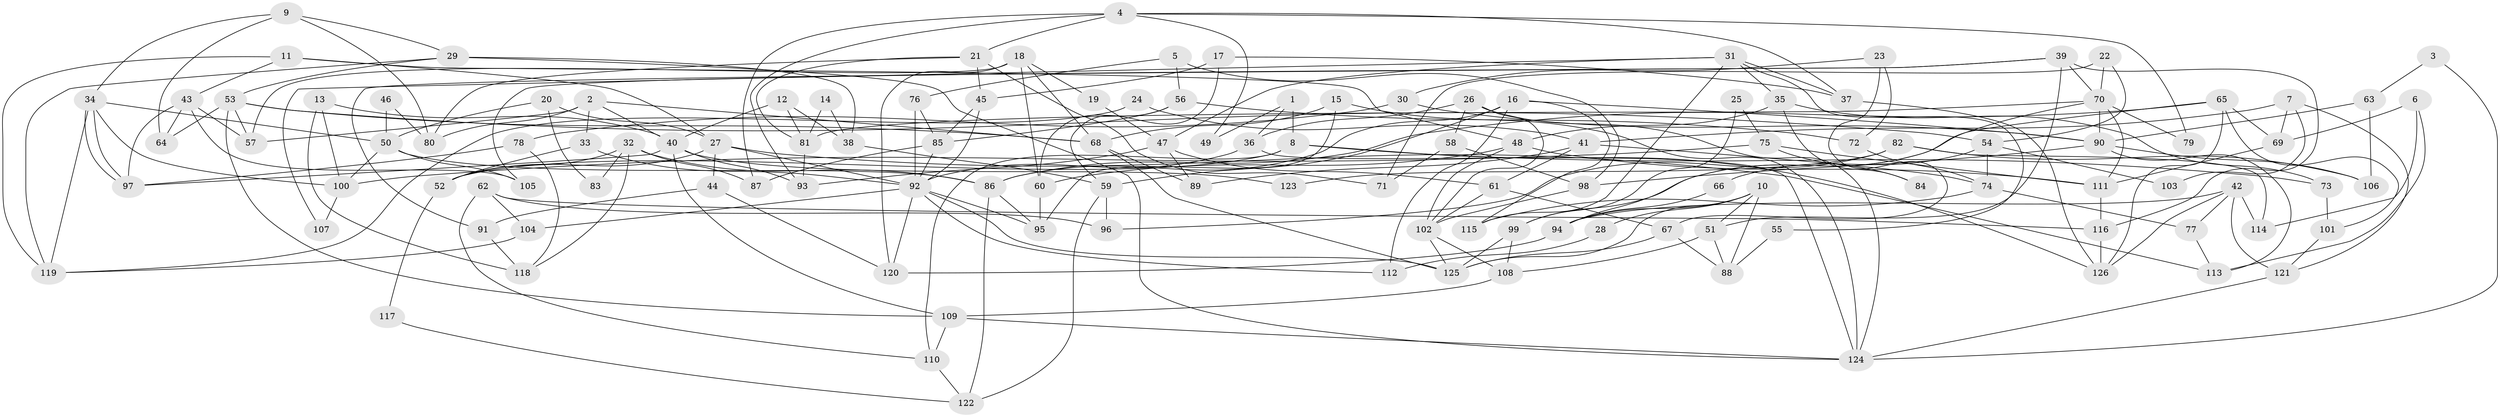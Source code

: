// Generated by graph-tools (version 1.1) at 2025/26/03/09/25 03:26:21]
// undirected, 126 vertices, 252 edges
graph export_dot {
graph [start="1"]
  node [color=gray90,style=filled];
  1;
  2;
  3;
  4;
  5;
  6;
  7;
  8;
  9;
  10;
  11;
  12;
  13;
  14;
  15;
  16;
  17;
  18;
  19;
  20;
  21;
  22;
  23;
  24;
  25;
  26;
  27;
  28;
  29;
  30;
  31;
  32;
  33;
  34;
  35;
  36;
  37;
  38;
  39;
  40;
  41;
  42;
  43;
  44;
  45;
  46;
  47;
  48;
  49;
  50;
  51;
  52;
  53;
  54;
  55;
  56;
  57;
  58;
  59;
  60;
  61;
  62;
  63;
  64;
  65;
  66;
  67;
  68;
  69;
  70;
  71;
  72;
  73;
  74;
  75;
  76;
  77;
  78;
  79;
  80;
  81;
  82;
  83;
  84;
  85;
  86;
  87;
  88;
  89;
  90;
  91;
  92;
  93;
  94;
  95;
  96;
  97;
  98;
  99;
  100;
  101;
  102;
  103;
  104;
  105;
  106;
  107;
  108;
  109;
  110;
  111;
  112;
  113;
  114;
  115;
  116;
  117;
  118;
  119;
  120;
  121;
  122;
  123;
  124;
  125;
  126;
  1 -- 36;
  1 -- 8;
  1 -- 49;
  2 -- 33;
  2 -- 57;
  2 -- 40;
  2 -- 68;
  2 -- 80;
  3 -- 63;
  3 -- 124;
  4 -- 21;
  4 -- 93;
  4 -- 37;
  4 -- 49;
  4 -- 79;
  4 -- 87;
  5 -- 76;
  5 -- 98;
  5 -- 56;
  6 -- 113;
  6 -- 69;
  6 -- 114;
  7 -- 121;
  7 -- 69;
  7 -- 41;
  7 -- 103;
  8 -- 110;
  8 -- 73;
  8 -- 52;
  8 -- 126;
  9 -- 80;
  9 -- 34;
  9 -- 29;
  9 -- 64;
  10 -- 125;
  10 -- 94;
  10 -- 28;
  10 -- 51;
  10 -- 88;
  11 -- 119;
  11 -- 43;
  11 -- 27;
  11 -- 48;
  12 -- 40;
  12 -- 38;
  12 -- 81;
  13 -- 118;
  13 -- 40;
  13 -- 100;
  14 -- 81;
  14 -- 38;
  15 -- 95;
  15 -- 124;
  15 -- 68;
  16 -- 90;
  16 -- 86;
  16 -- 59;
  16 -- 112;
  16 -- 115;
  17 -- 45;
  17 -- 59;
  17 -- 37;
  18 -- 60;
  18 -- 68;
  18 -- 19;
  18 -- 57;
  18 -- 120;
  19 -- 47;
  20 -- 27;
  20 -- 50;
  20 -- 83;
  21 -- 81;
  21 -- 45;
  21 -- 71;
  21 -- 80;
  22 -- 54;
  22 -- 70;
  22 -- 71;
  23 -- 30;
  23 -- 67;
  23 -- 72;
  24 -- 119;
  24 -- 41;
  25 -- 99;
  25 -- 75;
  26 -- 124;
  26 -- 102;
  26 -- 36;
  26 -- 58;
  27 -- 92;
  27 -- 44;
  27 -- 52;
  27 -- 113;
  28 -- 112;
  29 -- 53;
  29 -- 38;
  29 -- 119;
  29 -- 124;
  30 -- 78;
  30 -- 90;
  31 -- 47;
  31 -- 37;
  31 -- 35;
  31 -- 55;
  31 -- 107;
  31 -- 115;
  32 -- 86;
  32 -- 52;
  32 -- 83;
  32 -- 87;
  32 -- 118;
  33 -- 52;
  33 -- 92;
  34 -- 50;
  34 -- 97;
  34 -- 97;
  34 -- 100;
  34 -- 119;
  35 -- 48;
  35 -- 73;
  35 -- 84;
  36 -- 124;
  36 -- 92;
  37 -- 126;
  38 -- 59;
  39 -- 116;
  39 -- 51;
  39 -- 70;
  39 -- 91;
  39 -- 105;
  40 -- 109;
  40 -- 93;
  40 -- 97;
  40 -- 123;
  41 -- 74;
  41 -- 61;
  41 -- 89;
  42 -- 94;
  42 -- 126;
  42 -- 77;
  42 -- 114;
  42 -- 121;
  43 -- 64;
  43 -- 97;
  43 -- 57;
  43 -- 105;
  44 -- 120;
  44 -- 91;
  45 -- 92;
  45 -- 85;
  46 -- 80;
  46 -- 50;
  47 -- 93;
  47 -- 89;
  47 -- 61;
  48 -- 102;
  48 -- 60;
  48 -- 111;
  50 -- 105;
  50 -- 100;
  50 -- 86;
  51 -- 88;
  51 -- 108;
  52 -- 117;
  53 -- 57;
  53 -- 68;
  53 -- 54;
  53 -- 64;
  53 -- 109;
  54 -- 74;
  54 -- 66;
  54 -- 103;
  55 -- 88;
  56 -- 85;
  56 -- 60;
  56 -- 72;
  58 -- 71;
  58 -- 98;
  59 -- 122;
  59 -- 96;
  60 -- 95;
  61 -- 67;
  61 -- 102;
  62 -- 116;
  62 -- 104;
  62 -- 96;
  62 -- 110;
  63 -- 90;
  63 -- 106;
  65 -- 99;
  65 -- 126;
  65 -- 69;
  65 -- 86;
  65 -- 101;
  66 -- 94;
  67 -- 125;
  67 -- 88;
  68 -- 89;
  68 -- 125;
  69 -- 111;
  70 -- 90;
  70 -- 79;
  70 -- 81;
  70 -- 94;
  70 -- 111;
  72 -- 74;
  73 -- 101;
  74 -- 115;
  74 -- 77;
  75 -- 100;
  75 -- 111;
  75 -- 84;
  76 -- 92;
  76 -- 85;
  77 -- 113;
  78 -- 97;
  78 -- 118;
  81 -- 93;
  82 -- 114;
  82 -- 96;
  82 -- 106;
  82 -- 123;
  85 -- 87;
  85 -- 92;
  86 -- 95;
  86 -- 122;
  90 -- 98;
  90 -- 113;
  90 -- 106;
  91 -- 118;
  92 -- 95;
  92 -- 104;
  92 -- 112;
  92 -- 120;
  92 -- 125;
  94 -- 120;
  98 -- 102;
  99 -- 125;
  99 -- 108;
  100 -- 107;
  101 -- 121;
  102 -- 125;
  102 -- 108;
  104 -- 119;
  108 -- 109;
  109 -- 110;
  109 -- 124;
  110 -- 122;
  111 -- 116;
  116 -- 126;
  117 -- 122;
  121 -- 124;
}
